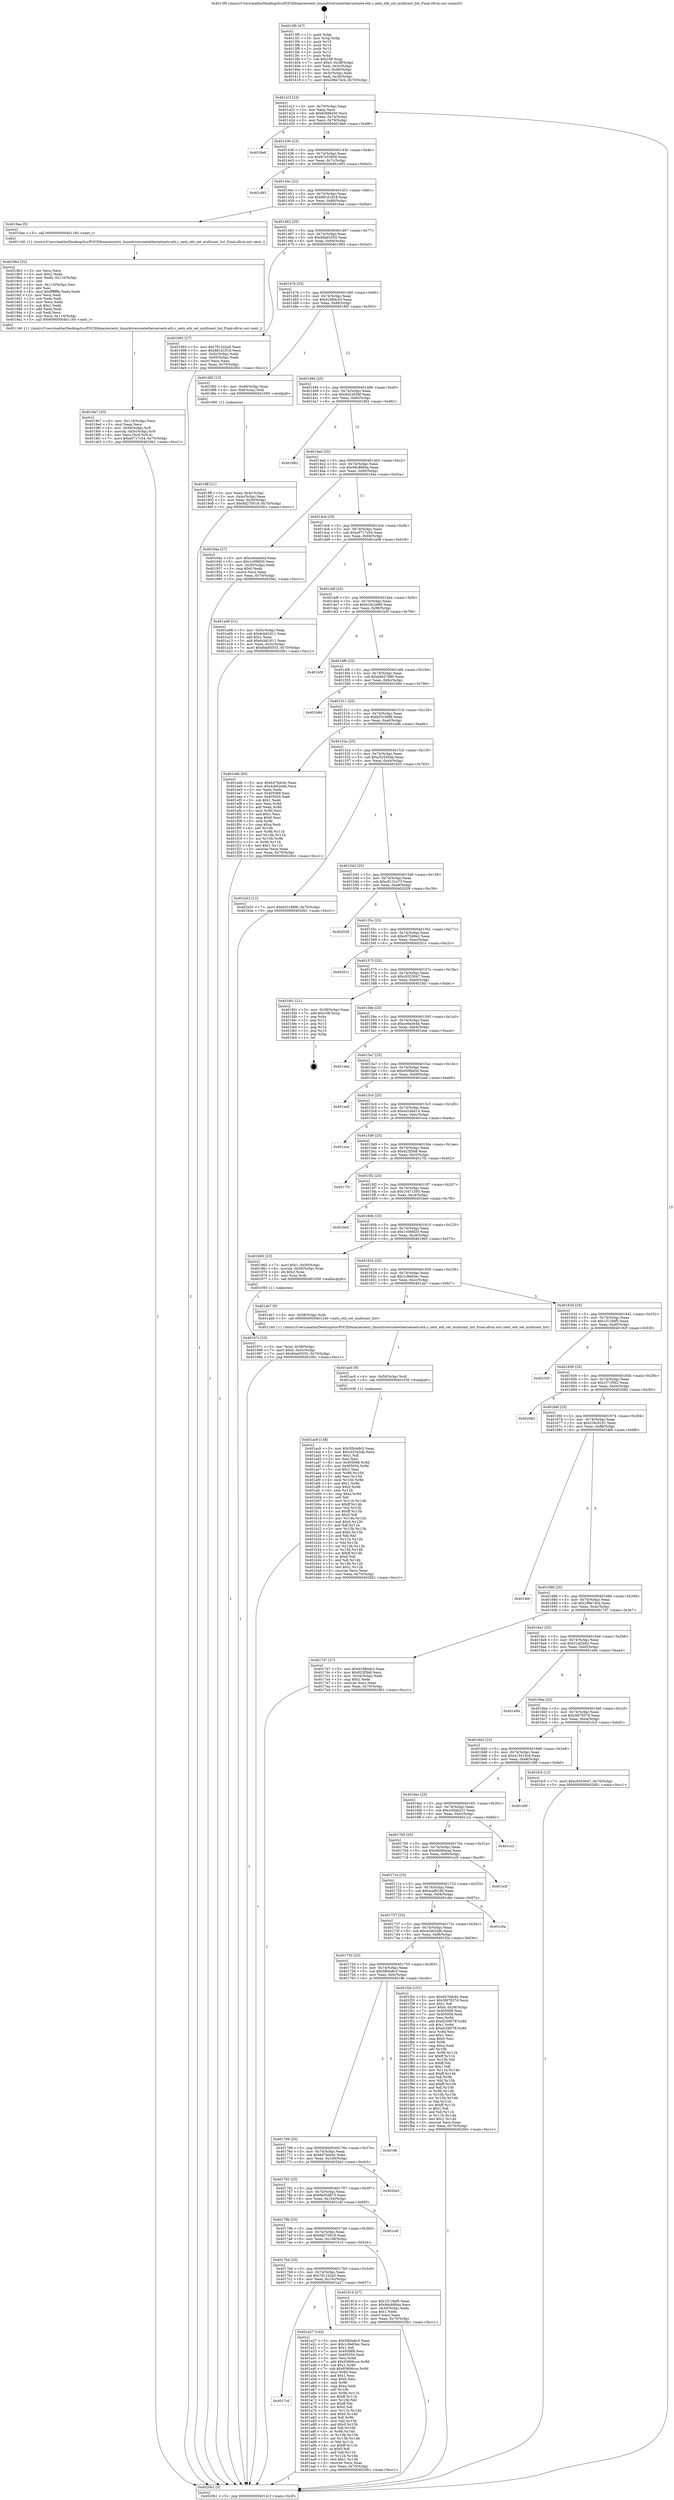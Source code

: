 digraph "0x4013f0" {
  label = "0x4013f0 (/mnt/c/Users/mathe/Desktop/tcc/POCII/binaries/extr_linuxdriversnetethernetnetx-eth.c_netx_eth_set_multicast_list_Final-ollvm.out::main(0))"
  labelloc = "t"
  node[shape=record]

  Entry [label="",width=0.3,height=0.3,shape=circle,fillcolor=black,style=filled]
  "0x40141f" [label="{
     0x40141f [23]\l
     | [instrs]\l
     &nbsp;&nbsp;0x40141f \<+3\>: mov -0x70(%rbp),%eax\l
     &nbsp;&nbsp;0x401422 \<+2\>: mov %eax,%ecx\l
     &nbsp;&nbsp;0x401424 \<+6\>: sub $0x83fd6e50,%ecx\l
     &nbsp;&nbsp;0x40142a \<+3\>: mov %eax,-0x74(%rbp)\l
     &nbsp;&nbsp;0x40142d \<+3\>: mov %ecx,-0x78(%rbp)\l
     &nbsp;&nbsp;0x401430 \<+6\>: je 00000000004018e6 \<main+0x4f6\>\l
  }"]
  "0x4018e6" [label="{
     0x4018e6\l
  }", style=dashed]
  "0x401436" [label="{
     0x401436 [22]\l
     | [instrs]\l
     &nbsp;&nbsp;0x401436 \<+5\>: jmp 000000000040143b \<main+0x4b\>\l
     &nbsp;&nbsp;0x40143b \<+3\>: mov -0x74(%rbp),%eax\l
     &nbsp;&nbsp;0x40143e \<+5\>: sub $0x87a55930,%eax\l
     &nbsp;&nbsp;0x401443 \<+3\>: mov %eax,-0x7c(%rbp)\l
     &nbsp;&nbsp;0x401446 \<+6\>: je 0000000000401d93 \<main+0x9a3\>\l
  }"]
  Exit [label="",width=0.3,height=0.3,shape=circle,fillcolor=black,style=filled,peripheries=2]
  "0x401d93" [label="{
     0x401d93\l
  }", style=dashed]
  "0x40144c" [label="{
     0x40144c [22]\l
     | [instrs]\l
     &nbsp;&nbsp;0x40144c \<+5\>: jmp 0000000000401451 \<main+0x61\>\l
     &nbsp;&nbsp;0x401451 \<+3\>: mov -0x74(%rbp),%eax\l
     &nbsp;&nbsp;0x401454 \<+5\>: sub $0x881d1918,%eax\l
     &nbsp;&nbsp;0x401459 \<+3\>: mov %eax,-0x80(%rbp)\l
     &nbsp;&nbsp;0x40145c \<+6\>: je 00000000004019ae \<main+0x5be\>\l
  }"]
  "0x401ac9" [label="{
     0x401ac9 [138]\l
     | [instrs]\l
     &nbsp;&nbsp;0x401ac9 \<+5\>: mov $0x5fb0a8c5,%eax\l
     &nbsp;&nbsp;0x401ace \<+5\>: mov $0xc02545da,%ecx\l
     &nbsp;&nbsp;0x401ad3 \<+2\>: mov $0x1,%dl\l
     &nbsp;&nbsp;0x401ad5 \<+2\>: xor %esi,%esi\l
     &nbsp;&nbsp;0x401ad7 \<+8\>: mov 0x405068,%r8d\l
     &nbsp;&nbsp;0x401adf \<+8\>: mov 0x405054,%r9d\l
     &nbsp;&nbsp;0x401ae7 \<+3\>: sub $0x1,%esi\l
     &nbsp;&nbsp;0x401aea \<+3\>: mov %r8d,%r10d\l
     &nbsp;&nbsp;0x401aed \<+3\>: add %esi,%r10d\l
     &nbsp;&nbsp;0x401af0 \<+4\>: imul %r10d,%r8d\l
     &nbsp;&nbsp;0x401af4 \<+4\>: and $0x1,%r8d\l
     &nbsp;&nbsp;0x401af8 \<+4\>: cmp $0x0,%r8d\l
     &nbsp;&nbsp;0x401afc \<+4\>: sete %r11b\l
     &nbsp;&nbsp;0x401b00 \<+4\>: cmp $0xa,%r9d\l
     &nbsp;&nbsp;0x401b04 \<+3\>: setl %bl\l
     &nbsp;&nbsp;0x401b07 \<+3\>: mov %r11b,%r14b\l
     &nbsp;&nbsp;0x401b0a \<+4\>: xor $0xff,%r14b\l
     &nbsp;&nbsp;0x401b0e \<+3\>: mov %bl,%r15b\l
     &nbsp;&nbsp;0x401b11 \<+4\>: xor $0xff,%r15b\l
     &nbsp;&nbsp;0x401b15 \<+3\>: xor $0x0,%dl\l
     &nbsp;&nbsp;0x401b18 \<+3\>: mov %r14b,%r12b\l
     &nbsp;&nbsp;0x401b1b \<+4\>: and $0x0,%r12b\l
     &nbsp;&nbsp;0x401b1f \<+3\>: and %dl,%r11b\l
     &nbsp;&nbsp;0x401b22 \<+3\>: mov %r15b,%r13b\l
     &nbsp;&nbsp;0x401b25 \<+4\>: and $0x0,%r13b\l
     &nbsp;&nbsp;0x401b29 \<+2\>: and %dl,%bl\l
     &nbsp;&nbsp;0x401b2b \<+3\>: or %r11b,%r12b\l
     &nbsp;&nbsp;0x401b2e \<+3\>: or %bl,%r13b\l
     &nbsp;&nbsp;0x401b31 \<+3\>: xor %r13b,%r12b\l
     &nbsp;&nbsp;0x401b34 \<+3\>: or %r15b,%r14b\l
     &nbsp;&nbsp;0x401b37 \<+4\>: xor $0xff,%r14b\l
     &nbsp;&nbsp;0x401b3b \<+3\>: or $0x0,%dl\l
     &nbsp;&nbsp;0x401b3e \<+3\>: and %dl,%r14b\l
     &nbsp;&nbsp;0x401b41 \<+3\>: or %r14b,%r12b\l
     &nbsp;&nbsp;0x401b44 \<+4\>: test $0x1,%r12b\l
     &nbsp;&nbsp;0x401b48 \<+3\>: cmovne %ecx,%eax\l
     &nbsp;&nbsp;0x401b4b \<+3\>: mov %eax,-0x70(%rbp)\l
     &nbsp;&nbsp;0x401b4e \<+5\>: jmp 00000000004020b1 \<main+0xcc1\>\l
  }"]
  "0x4019ae" [label="{
     0x4019ae [5]\l
     | [instrs]\l
     &nbsp;&nbsp;0x4019ae \<+5\>: call 0000000000401160 \<next_i\>\l
     | [calls]\l
     &nbsp;&nbsp;0x401160 \{1\} (/mnt/c/Users/mathe/Desktop/tcc/POCII/binaries/extr_linuxdriversnetethernetnetx-eth.c_netx_eth_set_multicast_list_Final-ollvm.out::next_i)\l
  }"]
  "0x401462" [label="{
     0x401462 [25]\l
     | [instrs]\l
     &nbsp;&nbsp;0x401462 \<+5\>: jmp 0000000000401467 \<main+0x77\>\l
     &nbsp;&nbsp;0x401467 \<+3\>: mov -0x74(%rbp),%eax\l
     &nbsp;&nbsp;0x40146a \<+5\>: sub $0x8da93555,%eax\l
     &nbsp;&nbsp;0x40146f \<+6\>: mov %eax,-0x84(%rbp)\l
     &nbsp;&nbsp;0x401475 \<+6\>: je 0000000000401993 \<main+0x5a3\>\l
  }"]
  "0x401ac0" [label="{
     0x401ac0 [9]\l
     | [instrs]\l
     &nbsp;&nbsp;0x401ac0 \<+4\>: mov -0x58(%rbp),%rdi\l
     &nbsp;&nbsp;0x401ac4 \<+5\>: call 0000000000401030 \<free@plt\>\l
     | [calls]\l
     &nbsp;&nbsp;0x401030 \{1\} (unknown)\l
  }"]
  "0x401993" [label="{
     0x401993 [27]\l
     | [instrs]\l
     &nbsp;&nbsp;0x401993 \<+5\>: mov $0x791242a5,%eax\l
     &nbsp;&nbsp;0x401998 \<+5\>: mov $0x881d1918,%ecx\l
     &nbsp;&nbsp;0x40199d \<+3\>: mov -0x5c(%rbp),%edx\l
     &nbsp;&nbsp;0x4019a0 \<+3\>: cmp -0x50(%rbp),%edx\l
     &nbsp;&nbsp;0x4019a3 \<+3\>: cmovl %ecx,%eax\l
     &nbsp;&nbsp;0x4019a6 \<+3\>: mov %eax,-0x70(%rbp)\l
     &nbsp;&nbsp;0x4019a9 \<+5\>: jmp 00000000004020b1 \<main+0xcc1\>\l
  }"]
  "0x40147b" [label="{
     0x40147b [25]\l
     | [instrs]\l
     &nbsp;&nbsp;0x40147b \<+5\>: jmp 0000000000401480 \<main+0x90\>\l
     &nbsp;&nbsp;0x401480 \<+3\>: mov -0x74(%rbp),%eax\l
     &nbsp;&nbsp;0x401483 \<+5\>: sub $0x9198dcb3,%eax\l
     &nbsp;&nbsp;0x401488 \<+6\>: mov %eax,-0x88(%rbp)\l
     &nbsp;&nbsp;0x40148e \<+6\>: je 00000000004018f2 \<main+0x502\>\l
  }"]
  "0x4017cd" [label="{
     0x4017cd\l
  }", style=dashed]
  "0x4018f2" [label="{
     0x4018f2 [13]\l
     | [instrs]\l
     &nbsp;&nbsp;0x4018f2 \<+4\>: mov -0x48(%rbp),%rax\l
     &nbsp;&nbsp;0x4018f6 \<+4\>: mov 0x8(%rax),%rdi\l
     &nbsp;&nbsp;0x4018fa \<+5\>: call 0000000000401060 \<atoi@plt\>\l
     | [calls]\l
     &nbsp;&nbsp;0x401060 \{1\} (unknown)\l
  }"]
  "0x401494" [label="{
     0x401494 [25]\l
     | [instrs]\l
     &nbsp;&nbsp;0x401494 \<+5\>: jmp 0000000000401499 \<main+0xa9\>\l
     &nbsp;&nbsp;0x401499 \<+3\>: mov -0x74(%rbp),%eax\l
     &nbsp;&nbsp;0x40149c \<+5\>: sub $0x9423938f,%eax\l
     &nbsp;&nbsp;0x4014a1 \<+6\>: mov %eax,-0x8c(%rbp)\l
     &nbsp;&nbsp;0x4014a7 \<+6\>: je 0000000000401882 \<main+0x492\>\l
  }"]
  "0x401a27" [label="{
     0x401a27 [144]\l
     | [instrs]\l
     &nbsp;&nbsp;0x401a27 \<+5\>: mov $0x5fb0a8c5,%eax\l
     &nbsp;&nbsp;0x401a2c \<+5\>: mov $0x1c9e83ec,%ecx\l
     &nbsp;&nbsp;0x401a31 \<+2\>: mov $0x1,%dl\l
     &nbsp;&nbsp;0x401a33 \<+7\>: mov 0x405068,%esi\l
     &nbsp;&nbsp;0x401a3a \<+7\>: mov 0x405054,%edi\l
     &nbsp;&nbsp;0x401a41 \<+3\>: mov %esi,%r8d\l
     &nbsp;&nbsp;0x401a44 \<+7\>: add $0x93806cce,%r8d\l
     &nbsp;&nbsp;0x401a4b \<+4\>: sub $0x1,%r8d\l
     &nbsp;&nbsp;0x401a4f \<+7\>: sub $0x93806cce,%r8d\l
     &nbsp;&nbsp;0x401a56 \<+4\>: imul %r8d,%esi\l
     &nbsp;&nbsp;0x401a5a \<+3\>: and $0x1,%esi\l
     &nbsp;&nbsp;0x401a5d \<+3\>: cmp $0x0,%esi\l
     &nbsp;&nbsp;0x401a60 \<+4\>: sete %r9b\l
     &nbsp;&nbsp;0x401a64 \<+3\>: cmp $0xa,%edi\l
     &nbsp;&nbsp;0x401a67 \<+4\>: setl %r10b\l
     &nbsp;&nbsp;0x401a6b \<+3\>: mov %r9b,%r11b\l
     &nbsp;&nbsp;0x401a6e \<+4\>: xor $0xff,%r11b\l
     &nbsp;&nbsp;0x401a72 \<+3\>: mov %r10b,%bl\l
     &nbsp;&nbsp;0x401a75 \<+3\>: xor $0xff,%bl\l
     &nbsp;&nbsp;0x401a78 \<+3\>: xor $0x0,%dl\l
     &nbsp;&nbsp;0x401a7b \<+3\>: mov %r11b,%r14b\l
     &nbsp;&nbsp;0x401a7e \<+4\>: and $0x0,%r14b\l
     &nbsp;&nbsp;0x401a82 \<+3\>: and %dl,%r9b\l
     &nbsp;&nbsp;0x401a85 \<+3\>: mov %bl,%r15b\l
     &nbsp;&nbsp;0x401a88 \<+4\>: and $0x0,%r15b\l
     &nbsp;&nbsp;0x401a8c \<+3\>: and %dl,%r10b\l
     &nbsp;&nbsp;0x401a8f \<+3\>: or %r9b,%r14b\l
     &nbsp;&nbsp;0x401a92 \<+3\>: or %r10b,%r15b\l
     &nbsp;&nbsp;0x401a95 \<+3\>: xor %r15b,%r14b\l
     &nbsp;&nbsp;0x401a98 \<+3\>: or %bl,%r11b\l
     &nbsp;&nbsp;0x401a9b \<+4\>: xor $0xff,%r11b\l
     &nbsp;&nbsp;0x401a9f \<+3\>: or $0x0,%dl\l
     &nbsp;&nbsp;0x401aa2 \<+3\>: and %dl,%r11b\l
     &nbsp;&nbsp;0x401aa5 \<+3\>: or %r11b,%r14b\l
     &nbsp;&nbsp;0x401aa8 \<+4\>: test $0x1,%r14b\l
     &nbsp;&nbsp;0x401aac \<+3\>: cmovne %ecx,%eax\l
     &nbsp;&nbsp;0x401aaf \<+3\>: mov %eax,-0x70(%rbp)\l
     &nbsp;&nbsp;0x401ab2 \<+5\>: jmp 00000000004020b1 \<main+0xcc1\>\l
  }"]
  "0x401882" [label="{
     0x401882\l
  }", style=dashed]
  "0x4014ad" [label="{
     0x4014ad [25]\l
     | [instrs]\l
     &nbsp;&nbsp;0x4014ad \<+5\>: jmp 00000000004014b2 \<main+0xc2\>\l
     &nbsp;&nbsp;0x4014b2 \<+3\>: mov -0x74(%rbp),%eax\l
     &nbsp;&nbsp;0x4014b5 \<+5\>: sub $0x9dc8894a,%eax\l
     &nbsp;&nbsp;0x4014ba \<+6\>: mov %eax,-0x90(%rbp)\l
     &nbsp;&nbsp;0x4014c0 \<+6\>: je 000000000040194a \<main+0x55a\>\l
  }"]
  "0x4019e7" [label="{
     0x4019e7 [33]\l
     | [instrs]\l
     &nbsp;&nbsp;0x4019e7 \<+6\>: mov -0x114(%rbp),%ecx\l
     &nbsp;&nbsp;0x4019ed \<+3\>: imul %eax,%ecx\l
     &nbsp;&nbsp;0x4019f0 \<+4\>: mov -0x58(%rbp),%r8\l
     &nbsp;&nbsp;0x4019f4 \<+4\>: movslq -0x5c(%rbp),%r9\l
     &nbsp;&nbsp;0x4019f8 \<+4\>: mov %ecx,(%r8,%r9,4)\l
     &nbsp;&nbsp;0x4019fc \<+7\>: movl $0xa0717c54,-0x70(%rbp)\l
     &nbsp;&nbsp;0x401a03 \<+5\>: jmp 00000000004020b1 \<main+0xcc1\>\l
  }"]
  "0x40194a" [label="{
     0x40194a [27]\l
     | [instrs]\l
     &nbsp;&nbsp;0x40194a \<+5\>: mov $0xce6ed44d,%eax\l
     &nbsp;&nbsp;0x40194f \<+5\>: mov $0x1c096f20,%ecx\l
     &nbsp;&nbsp;0x401954 \<+3\>: mov -0x30(%rbp),%edx\l
     &nbsp;&nbsp;0x401957 \<+3\>: cmp $0x0,%edx\l
     &nbsp;&nbsp;0x40195a \<+3\>: cmove %ecx,%eax\l
     &nbsp;&nbsp;0x40195d \<+3\>: mov %eax,-0x70(%rbp)\l
     &nbsp;&nbsp;0x401960 \<+5\>: jmp 00000000004020b1 \<main+0xcc1\>\l
  }"]
  "0x4014c6" [label="{
     0x4014c6 [25]\l
     | [instrs]\l
     &nbsp;&nbsp;0x4014c6 \<+5\>: jmp 00000000004014cb \<main+0xdb\>\l
     &nbsp;&nbsp;0x4014cb \<+3\>: mov -0x74(%rbp),%eax\l
     &nbsp;&nbsp;0x4014ce \<+5\>: sub $0xa0717c54,%eax\l
     &nbsp;&nbsp;0x4014d3 \<+6\>: mov %eax,-0x94(%rbp)\l
     &nbsp;&nbsp;0x4014d9 \<+6\>: je 0000000000401a08 \<main+0x618\>\l
  }"]
  "0x4019b3" [label="{
     0x4019b3 [52]\l
     | [instrs]\l
     &nbsp;&nbsp;0x4019b3 \<+2\>: xor %ecx,%ecx\l
     &nbsp;&nbsp;0x4019b5 \<+5\>: mov $0x2,%edx\l
     &nbsp;&nbsp;0x4019ba \<+6\>: mov %edx,-0x110(%rbp)\l
     &nbsp;&nbsp;0x4019c0 \<+1\>: cltd\l
     &nbsp;&nbsp;0x4019c1 \<+6\>: mov -0x110(%rbp),%esi\l
     &nbsp;&nbsp;0x4019c7 \<+2\>: idiv %esi\l
     &nbsp;&nbsp;0x4019c9 \<+6\>: imul $0xfffffffe,%edx,%edx\l
     &nbsp;&nbsp;0x4019cf \<+2\>: mov %ecx,%edi\l
     &nbsp;&nbsp;0x4019d1 \<+2\>: sub %edx,%edi\l
     &nbsp;&nbsp;0x4019d3 \<+2\>: mov %ecx,%edx\l
     &nbsp;&nbsp;0x4019d5 \<+3\>: sub $0x1,%edx\l
     &nbsp;&nbsp;0x4019d8 \<+2\>: add %edx,%edi\l
     &nbsp;&nbsp;0x4019da \<+2\>: sub %edi,%ecx\l
     &nbsp;&nbsp;0x4019dc \<+6\>: mov %ecx,-0x114(%rbp)\l
     &nbsp;&nbsp;0x4019e2 \<+5\>: call 0000000000401160 \<next_i\>\l
     | [calls]\l
     &nbsp;&nbsp;0x401160 \{1\} (/mnt/c/Users/mathe/Desktop/tcc/POCII/binaries/extr_linuxdriversnetethernetnetx-eth.c_netx_eth_set_multicast_list_Final-ollvm.out::next_i)\l
  }"]
  "0x401a08" [label="{
     0x401a08 [31]\l
     | [instrs]\l
     &nbsp;&nbsp;0x401a08 \<+3\>: mov -0x5c(%rbp),%eax\l
     &nbsp;&nbsp;0x401a0b \<+5\>: sub $0x6cbd1811,%eax\l
     &nbsp;&nbsp;0x401a10 \<+3\>: add $0x1,%eax\l
     &nbsp;&nbsp;0x401a13 \<+5\>: add $0x6cbd1811,%eax\l
     &nbsp;&nbsp;0x401a18 \<+3\>: mov %eax,-0x5c(%rbp)\l
     &nbsp;&nbsp;0x401a1b \<+7\>: movl $0x8da93555,-0x70(%rbp)\l
     &nbsp;&nbsp;0x401a22 \<+5\>: jmp 00000000004020b1 \<main+0xcc1\>\l
  }"]
  "0x4014df" [label="{
     0x4014df [25]\l
     | [instrs]\l
     &nbsp;&nbsp;0x4014df \<+5\>: jmp 00000000004014e4 \<main+0xf4\>\l
     &nbsp;&nbsp;0x4014e4 \<+3\>: mov -0x74(%rbp),%eax\l
     &nbsp;&nbsp;0x4014e7 \<+5\>: sub $0xb16c2689,%eax\l
     &nbsp;&nbsp;0x4014ec \<+6\>: mov %eax,-0x98(%rbp)\l
     &nbsp;&nbsp;0x4014f2 \<+6\>: je 0000000000401b5f \<main+0x76f\>\l
  }"]
  "0x40197c" [label="{
     0x40197c [23]\l
     | [instrs]\l
     &nbsp;&nbsp;0x40197c \<+4\>: mov %rax,-0x58(%rbp)\l
     &nbsp;&nbsp;0x401980 \<+7\>: movl $0x0,-0x5c(%rbp)\l
     &nbsp;&nbsp;0x401987 \<+7\>: movl $0x8da93555,-0x70(%rbp)\l
     &nbsp;&nbsp;0x40198e \<+5\>: jmp 00000000004020b1 \<main+0xcc1\>\l
  }"]
  "0x401b5f" [label="{
     0x401b5f\l
  }", style=dashed]
  "0x4014f8" [label="{
     0x4014f8 [25]\l
     | [instrs]\l
     &nbsp;&nbsp;0x4014f8 \<+5\>: jmp 00000000004014fd \<main+0x10d\>\l
     &nbsp;&nbsp;0x4014fd \<+3\>: mov -0x74(%rbp),%eax\l
     &nbsp;&nbsp;0x401500 \<+5\>: sub $0xb4637880,%eax\l
     &nbsp;&nbsp;0x401505 \<+6\>: mov %eax,-0x9c(%rbp)\l
     &nbsp;&nbsp;0x40150b \<+6\>: je 0000000000401b8d \<main+0x79d\>\l
  }"]
  "0x4017b4" [label="{
     0x4017b4 [25]\l
     | [instrs]\l
     &nbsp;&nbsp;0x4017b4 \<+5\>: jmp 00000000004017b9 \<main+0x3c9\>\l
     &nbsp;&nbsp;0x4017b9 \<+3\>: mov -0x74(%rbp),%eax\l
     &nbsp;&nbsp;0x4017bc \<+5\>: sub $0x791242a5,%eax\l
     &nbsp;&nbsp;0x4017c1 \<+6\>: mov %eax,-0x10c(%rbp)\l
     &nbsp;&nbsp;0x4017c7 \<+6\>: je 0000000000401a27 \<main+0x637\>\l
  }"]
  "0x401b8d" [label="{
     0x401b8d\l
  }", style=dashed]
  "0x401511" [label="{
     0x401511 [25]\l
     | [instrs]\l
     &nbsp;&nbsp;0x401511 \<+5\>: jmp 0000000000401516 \<main+0x126\>\l
     &nbsp;&nbsp;0x401516 \<+3\>: mov -0x74(%rbp),%eax\l
     &nbsp;&nbsp;0x401519 \<+5\>: sub $0xb53186f6,%eax\l
     &nbsp;&nbsp;0x40151e \<+6\>: mov %eax,-0xa0(%rbp)\l
     &nbsp;&nbsp;0x401524 \<+6\>: je 0000000000401edb \<main+0xaeb\>\l
  }"]
  "0x401914" [label="{
     0x401914 [27]\l
     | [instrs]\l
     &nbsp;&nbsp;0x401914 \<+5\>: mov $0x1f118ef5,%eax\l
     &nbsp;&nbsp;0x401919 \<+5\>: mov $0x9dc8894a,%ecx\l
     &nbsp;&nbsp;0x40191e \<+3\>: mov -0x30(%rbp),%edx\l
     &nbsp;&nbsp;0x401921 \<+3\>: cmp $0x1,%edx\l
     &nbsp;&nbsp;0x401924 \<+3\>: cmovl %ecx,%eax\l
     &nbsp;&nbsp;0x401927 \<+3\>: mov %eax,-0x70(%rbp)\l
     &nbsp;&nbsp;0x40192a \<+5\>: jmp 00000000004020b1 \<main+0xcc1\>\l
  }"]
  "0x401edb" [label="{
     0x401edb [83]\l
     | [instrs]\l
     &nbsp;&nbsp;0x401edb \<+5\>: mov $0x647bdc6c,%eax\l
     &nbsp;&nbsp;0x401ee0 \<+5\>: mov $0x4cb62d4b,%ecx\l
     &nbsp;&nbsp;0x401ee5 \<+2\>: xor %edx,%edx\l
     &nbsp;&nbsp;0x401ee7 \<+7\>: mov 0x405068,%esi\l
     &nbsp;&nbsp;0x401eee \<+7\>: mov 0x405054,%edi\l
     &nbsp;&nbsp;0x401ef5 \<+3\>: sub $0x1,%edx\l
     &nbsp;&nbsp;0x401ef8 \<+3\>: mov %esi,%r8d\l
     &nbsp;&nbsp;0x401efb \<+3\>: add %edx,%r8d\l
     &nbsp;&nbsp;0x401efe \<+4\>: imul %r8d,%esi\l
     &nbsp;&nbsp;0x401f02 \<+3\>: and $0x1,%esi\l
     &nbsp;&nbsp;0x401f05 \<+3\>: cmp $0x0,%esi\l
     &nbsp;&nbsp;0x401f08 \<+4\>: sete %r9b\l
     &nbsp;&nbsp;0x401f0c \<+3\>: cmp $0xa,%edi\l
     &nbsp;&nbsp;0x401f0f \<+4\>: setl %r10b\l
     &nbsp;&nbsp;0x401f13 \<+3\>: mov %r9b,%r11b\l
     &nbsp;&nbsp;0x401f16 \<+3\>: and %r10b,%r11b\l
     &nbsp;&nbsp;0x401f19 \<+3\>: xor %r10b,%r9b\l
     &nbsp;&nbsp;0x401f1c \<+3\>: or %r9b,%r11b\l
     &nbsp;&nbsp;0x401f1f \<+4\>: test $0x1,%r11b\l
     &nbsp;&nbsp;0x401f23 \<+3\>: cmovne %ecx,%eax\l
     &nbsp;&nbsp;0x401f26 \<+3\>: mov %eax,-0x70(%rbp)\l
     &nbsp;&nbsp;0x401f29 \<+5\>: jmp 00000000004020b1 \<main+0xcc1\>\l
  }"]
  "0x40152a" [label="{
     0x40152a [25]\l
     | [instrs]\l
     &nbsp;&nbsp;0x40152a \<+5\>: jmp 000000000040152f \<main+0x13f\>\l
     &nbsp;&nbsp;0x40152f \<+3\>: mov -0x74(%rbp),%eax\l
     &nbsp;&nbsp;0x401532 \<+5\>: sub $0xc02545da,%eax\l
     &nbsp;&nbsp;0x401537 \<+6\>: mov %eax,-0xa4(%rbp)\l
     &nbsp;&nbsp;0x40153d \<+6\>: je 0000000000401b53 \<main+0x763\>\l
  }"]
  "0x40179b" [label="{
     0x40179b [25]\l
     | [instrs]\l
     &nbsp;&nbsp;0x40179b \<+5\>: jmp 00000000004017a0 \<main+0x3b0\>\l
     &nbsp;&nbsp;0x4017a0 \<+3\>: mov -0x74(%rbp),%eax\l
     &nbsp;&nbsp;0x4017a3 \<+5\>: sub $0x6d270019,%eax\l
     &nbsp;&nbsp;0x4017a8 \<+6\>: mov %eax,-0x108(%rbp)\l
     &nbsp;&nbsp;0x4017ae \<+6\>: je 0000000000401914 \<main+0x524\>\l
  }"]
  "0x401b53" [label="{
     0x401b53 [12]\l
     | [instrs]\l
     &nbsp;&nbsp;0x401b53 \<+7\>: movl $0xb53186f6,-0x70(%rbp)\l
     &nbsp;&nbsp;0x401b5a \<+5\>: jmp 00000000004020b1 \<main+0xcc1\>\l
  }"]
  "0x401543" [label="{
     0x401543 [25]\l
     | [instrs]\l
     &nbsp;&nbsp;0x401543 \<+5\>: jmp 0000000000401548 \<main+0x158\>\l
     &nbsp;&nbsp;0x401548 \<+3\>: mov -0x74(%rbp),%eax\l
     &nbsp;&nbsp;0x40154b \<+5\>: sub $0xc6131e73,%eax\l
     &nbsp;&nbsp;0x401550 \<+6\>: mov %eax,-0xa8(%rbp)\l
     &nbsp;&nbsp;0x401556 \<+6\>: je 0000000000402028 \<main+0xc38\>\l
  }"]
  "0x401c4f" [label="{
     0x401c4f\l
  }", style=dashed]
  "0x402028" [label="{
     0x402028\l
  }", style=dashed]
  "0x40155c" [label="{
     0x40155c [25]\l
     | [instrs]\l
     &nbsp;&nbsp;0x40155c \<+5\>: jmp 0000000000401561 \<main+0x171\>\l
     &nbsp;&nbsp;0x401561 \<+3\>: mov -0x74(%rbp),%eax\l
     &nbsp;&nbsp;0x401564 \<+5\>: sub $0xc87049e2,%eax\l
     &nbsp;&nbsp;0x401569 \<+6\>: mov %eax,-0xac(%rbp)\l
     &nbsp;&nbsp;0x40156f \<+6\>: je 000000000040201c \<main+0xc2c\>\l
  }"]
  "0x401782" [label="{
     0x401782 [25]\l
     | [instrs]\l
     &nbsp;&nbsp;0x401782 \<+5\>: jmp 0000000000401787 \<main+0x397\>\l
     &nbsp;&nbsp;0x401787 \<+3\>: mov -0x74(%rbp),%eax\l
     &nbsp;&nbsp;0x40178a \<+5\>: sub $0x6b55d873,%eax\l
     &nbsp;&nbsp;0x40178f \<+6\>: mov %eax,-0x104(%rbp)\l
     &nbsp;&nbsp;0x401795 \<+6\>: je 0000000000401c4f \<main+0x85f\>\l
  }"]
  "0x40201c" [label="{
     0x40201c\l
  }", style=dashed]
  "0x401575" [label="{
     0x401575 [25]\l
     | [instrs]\l
     &nbsp;&nbsp;0x401575 \<+5\>: jmp 000000000040157a \<main+0x18a\>\l
     &nbsp;&nbsp;0x40157a \<+3\>: mov -0x74(%rbp),%eax\l
     &nbsp;&nbsp;0x40157d \<+5\>: sub $0xc9353047,%eax\l
     &nbsp;&nbsp;0x401582 \<+6\>: mov %eax,-0xb0(%rbp)\l
     &nbsp;&nbsp;0x401588 \<+6\>: je 0000000000401fd1 \<main+0xbe1\>\l
  }"]
  "0x4020a3" [label="{
     0x4020a3\l
  }", style=dashed]
  "0x401fd1" [label="{
     0x401fd1 [21]\l
     | [instrs]\l
     &nbsp;&nbsp;0x401fd1 \<+3\>: mov -0x38(%rbp),%eax\l
     &nbsp;&nbsp;0x401fd4 \<+7\>: add $0x108,%rsp\l
     &nbsp;&nbsp;0x401fdb \<+1\>: pop %rbx\l
     &nbsp;&nbsp;0x401fdc \<+2\>: pop %r12\l
     &nbsp;&nbsp;0x401fde \<+2\>: pop %r13\l
     &nbsp;&nbsp;0x401fe0 \<+2\>: pop %r14\l
     &nbsp;&nbsp;0x401fe2 \<+2\>: pop %r15\l
     &nbsp;&nbsp;0x401fe4 \<+1\>: pop %rbp\l
     &nbsp;&nbsp;0x401fe5 \<+1\>: ret\l
  }"]
  "0x40158e" [label="{
     0x40158e [25]\l
     | [instrs]\l
     &nbsp;&nbsp;0x40158e \<+5\>: jmp 0000000000401593 \<main+0x1a3\>\l
     &nbsp;&nbsp;0x401593 \<+3\>: mov -0x74(%rbp),%eax\l
     &nbsp;&nbsp;0x401596 \<+5\>: sub $0xce6ed44d,%eax\l
     &nbsp;&nbsp;0x40159b \<+6\>: mov %eax,-0xb4(%rbp)\l
     &nbsp;&nbsp;0x4015a1 \<+6\>: je 0000000000401ebe \<main+0xace\>\l
  }"]
  "0x401769" [label="{
     0x401769 [25]\l
     | [instrs]\l
     &nbsp;&nbsp;0x401769 \<+5\>: jmp 000000000040176e \<main+0x37e\>\l
     &nbsp;&nbsp;0x40176e \<+3\>: mov -0x74(%rbp),%eax\l
     &nbsp;&nbsp;0x401771 \<+5\>: sub $0x647bdc6c,%eax\l
     &nbsp;&nbsp;0x401776 \<+6\>: mov %eax,-0x100(%rbp)\l
     &nbsp;&nbsp;0x40177c \<+6\>: je 00000000004020a3 \<main+0xcb3\>\l
  }"]
  "0x401ebe" [label="{
     0x401ebe\l
  }", style=dashed]
  "0x4015a7" [label="{
     0x4015a7 [25]\l
     | [instrs]\l
     &nbsp;&nbsp;0x4015a7 \<+5\>: jmp 00000000004015ac \<main+0x1bc\>\l
     &nbsp;&nbsp;0x4015ac \<+3\>: mov -0x74(%rbp),%eax\l
     &nbsp;&nbsp;0x4015af \<+5\>: sub $0xd50fbd3d,%eax\l
     &nbsp;&nbsp;0x4015b4 \<+6\>: mov %eax,-0xb8(%rbp)\l
     &nbsp;&nbsp;0x4015ba \<+6\>: je 0000000000401ea0 \<main+0xab0\>\l
  }"]
  "0x401ffe" [label="{
     0x401ffe\l
  }", style=dashed]
  "0x401ea0" [label="{
     0x401ea0\l
  }", style=dashed]
  "0x4015c0" [label="{
     0x4015c0 [25]\l
     | [instrs]\l
     &nbsp;&nbsp;0x4015c0 \<+5\>: jmp 00000000004015c5 \<main+0x1d5\>\l
     &nbsp;&nbsp;0x4015c5 \<+3\>: mov -0x74(%rbp),%eax\l
     &nbsp;&nbsp;0x4015c8 \<+5\>: sub $0xed1eb414,%eax\l
     &nbsp;&nbsp;0x4015cd \<+6\>: mov %eax,-0xbc(%rbp)\l
     &nbsp;&nbsp;0x4015d3 \<+6\>: je 0000000000401eca \<main+0xada\>\l
  }"]
  "0x401750" [label="{
     0x401750 [25]\l
     | [instrs]\l
     &nbsp;&nbsp;0x401750 \<+5\>: jmp 0000000000401755 \<main+0x365\>\l
     &nbsp;&nbsp;0x401755 \<+3\>: mov -0x74(%rbp),%eax\l
     &nbsp;&nbsp;0x401758 \<+5\>: sub $0x5fb0a8c5,%eax\l
     &nbsp;&nbsp;0x40175d \<+6\>: mov %eax,-0xfc(%rbp)\l
     &nbsp;&nbsp;0x401763 \<+6\>: je 0000000000401ffe \<main+0xc0e\>\l
  }"]
  "0x401eca" [label="{
     0x401eca\l
  }", style=dashed]
  "0x4015d9" [label="{
     0x4015d9 [25]\l
     | [instrs]\l
     &nbsp;&nbsp;0x4015d9 \<+5\>: jmp 00000000004015de \<main+0x1ee\>\l
     &nbsp;&nbsp;0x4015de \<+3\>: mov -0x74(%rbp),%eax\l
     &nbsp;&nbsp;0x4015e1 \<+5\>: sub $0x823f3b8,%eax\l
     &nbsp;&nbsp;0x4015e6 \<+6\>: mov %eax,-0xc0(%rbp)\l
     &nbsp;&nbsp;0x4015ec \<+6\>: je 00000000004017f2 \<main+0x402\>\l
  }"]
  "0x401f2e" [label="{
     0x401f2e [151]\l
     | [instrs]\l
     &nbsp;&nbsp;0x401f2e \<+5\>: mov $0x647bdc6c,%eax\l
     &nbsp;&nbsp;0x401f33 \<+5\>: mov $0x3fd7837d,%ecx\l
     &nbsp;&nbsp;0x401f38 \<+2\>: mov $0x1,%dl\l
     &nbsp;&nbsp;0x401f3a \<+7\>: movl $0x0,-0x38(%rbp)\l
     &nbsp;&nbsp;0x401f41 \<+7\>: mov 0x405068,%esi\l
     &nbsp;&nbsp;0x401f48 \<+7\>: mov 0x405054,%edi\l
     &nbsp;&nbsp;0x401f4f \<+3\>: mov %esi,%r8d\l
     &nbsp;&nbsp;0x401f52 \<+7\>: add $0xd25807ff,%r8d\l
     &nbsp;&nbsp;0x401f59 \<+4\>: sub $0x1,%r8d\l
     &nbsp;&nbsp;0x401f5d \<+7\>: sub $0xd25807ff,%r8d\l
     &nbsp;&nbsp;0x401f64 \<+4\>: imul %r8d,%esi\l
     &nbsp;&nbsp;0x401f68 \<+3\>: and $0x1,%esi\l
     &nbsp;&nbsp;0x401f6b \<+3\>: cmp $0x0,%esi\l
     &nbsp;&nbsp;0x401f6e \<+4\>: sete %r9b\l
     &nbsp;&nbsp;0x401f72 \<+3\>: cmp $0xa,%edi\l
     &nbsp;&nbsp;0x401f75 \<+4\>: setl %r10b\l
     &nbsp;&nbsp;0x401f79 \<+3\>: mov %r9b,%r11b\l
     &nbsp;&nbsp;0x401f7c \<+4\>: xor $0xff,%r11b\l
     &nbsp;&nbsp;0x401f80 \<+3\>: mov %r10b,%bl\l
     &nbsp;&nbsp;0x401f83 \<+3\>: xor $0xff,%bl\l
     &nbsp;&nbsp;0x401f86 \<+3\>: xor $0x1,%dl\l
     &nbsp;&nbsp;0x401f89 \<+3\>: mov %r11b,%r14b\l
     &nbsp;&nbsp;0x401f8c \<+4\>: and $0xff,%r14b\l
     &nbsp;&nbsp;0x401f90 \<+3\>: and %dl,%r9b\l
     &nbsp;&nbsp;0x401f93 \<+3\>: mov %bl,%r15b\l
     &nbsp;&nbsp;0x401f96 \<+4\>: and $0xff,%r15b\l
     &nbsp;&nbsp;0x401f9a \<+3\>: and %dl,%r10b\l
     &nbsp;&nbsp;0x401f9d \<+3\>: or %r9b,%r14b\l
     &nbsp;&nbsp;0x401fa0 \<+3\>: or %r10b,%r15b\l
     &nbsp;&nbsp;0x401fa3 \<+3\>: xor %r15b,%r14b\l
     &nbsp;&nbsp;0x401fa6 \<+3\>: or %bl,%r11b\l
     &nbsp;&nbsp;0x401fa9 \<+4\>: xor $0xff,%r11b\l
     &nbsp;&nbsp;0x401fad \<+3\>: or $0x1,%dl\l
     &nbsp;&nbsp;0x401fb0 \<+3\>: and %dl,%r11b\l
     &nbsp;&nbsp;0x401fb3 \<+3\>: or %r11b,%r14b\l
     &nbsp;&nbsp;0x401fb6 \<+4\>: test $0x1,%r14b\l
     &nbsp;&nbsp;0x401fba \<+3\>: cmovne %ecx,%eax\l
     &nbsp;&nbsp;0x401fbd \<+3\>: mov %eax,-0x70(%rbp)\l
     &nbsp;&nbsp;0x401fc0 \<+5\>: jmp 00000000004020b1 \<main+0xcc1\>\l
  }"]
  "0x4017f2" [label="{
     0x4017f2\l
  }", style=dashed]
  "0x4015f2" [label="{
     0x4015f2 [25]\l
     | [instrs]\l
     &nbsp;&nbsp;0x4015f2 \<+5\>: jmp 00000000004015f7 \<main+0x207\>\l
     &nbsp;&nbsp;0x4015f7 \<+3\>: mov -0x74(%rbp),%eax\l
     &nbsp;&nbsp;0x4015fa \<+5\>: sub $0x10471593,%eax\l
     &nbsp;&nbsp;0x4015ff \<+6\>: mov %eax,-0xc4(%rbp)\l
     &nbsp;&nbsp;0x401605 \<+6\>: je 0000000000401be0 \<main+0x7f0\>\l
  }"]
  "0x401737" [label="{
     0x401737 [25]\l
     | [instrs]\l
     &nbsp;&nbsp;0x401737 \<+5\>: jmp 000000000040173c \<main+0x34c\>\l
     &nbsp;&nbsp;0x40173c \<+3\>: mov -0x74(%rbp),%eax\l
     &nbsp;&nbsp;0x40173f \<+5\>: sub $0x4cb62d4b,%eax\l
     &nbsp;&nbsp;0x401744 \<+6\>: mov %eax,-0xf8(%rbp)\l
     &nbsp;&nbsp;0x40174a \<+6\>: je 0000000000401f2e \<main+0xb3e\>\l
  }"]
  "0x401be0" [label="{
     0x401be0\l
  }", style=dashed]
  "0x40160b" [label="{
     0x40160b [25]\l
     | [instrs]\l
     &nbsp;&nbsp;0x40160b \<+5\>: jmp 0000000000401610 \<main+0x220\>\l
     &nbsp;&nbsp;0x401610 \<+3\>: mov -0x74(%rbp),%eax\l
     &nbsp;&nbsp;0x401613 \<+5\>: sub $0x1c096f20,%eax\l
     &nbsp;&nbsp;0x401618 \<+6\>: mov %eax,-0xc8(%rbp)\l
     &nbsp;&nbsp;0x40161e \<+6\>: je 0000000000401965 \<main+0x575\>\l
  }"]
  "0x401c6a" [label="{
     0x401c6a\l
  }", style=dashed]
  "0x401965" [label="{
     0x401965 [23]\l
     | [instrs]\l
     &nbsp;&nbsp;0x401965 \<+7\>: movl $0x1,-0x50(%rbp)\l
     &nbsp;&nbsp;0x40196c \<+4\>: movslq -0x50(%rbp),%rax\l
     &nbsp;&nbsp;0x401970 \<+4\>: shl $0x2,%rax\l
     &nbsp;&nbsp;0x401974 \<+3\>: mov %rax,%rdi\l
     &nbsp;&nbsp;0x401977 \<+5\>: call 0000000000401050 \<malloc@plt\>\l
     | [calls]\l
     &nbsp;&nbsp;0x401050 \{1\} (unknown)\l
  }"]
  "0x401624" [label="{
     0x401624 [25]\l
     | [instrs]\l
     &nbsp;&nbsp;0x401624 \<+5\>: jmp 0000000000401629 \<main+0x239\>\l
     &nbsp;&nbsp;0x401629 \<+3\>: mov -0x74(%rbp),%eax\l
     &nbsp;&nbsp;0x40162c \<+5\>: sub $0x1c9e83ec,%eax\l
     &nbsp;&nbsp;0x401631 \<+6\>: mov %eax,-0xcc(%rbp)\l
     &nbsp;&nbsp;0x401637 \<+6\>: je 0000000000401ab7 \<main+0x6c7\>\l
  }"]
  "0x40171e" [label="{
     0x40171e [25]\l
     | [instrs]\l
     &nbsp;&nbsp;0x40171e \<+5\>: jmp 0000000000401723 \<main+0x333\>\l
     &nbsp;&nbsp;0x401723 \<+3\>: mov -0x74(%rbp),%eax\l
     &nbsp;&nbsp;0x401726 \<+5\>: sub $0x4cafb160,%eax\l
     &nbsp;&nbsp;0x40172b \<+6\>: mov %eax,-0xf4(%rbp)\l
     &nbsp;&nbsp;0x401731 \<+6\>: je 0000000000401c6a \<main+0x87a\>\l
  }"]
  "0x401ab7" [label="{
     0x401ab7 [9]\l
     | [instrs]\l
     &nbsp;&nbsp;0x401ab7 \<+4\>: mov -0x58(%rbp),%rdi\l
     &nbsp;&nbsp;0x401abb \<+5\>: call 0000000000401240 \<netx_eth_set_multicast_list\>\l
     | [calls]\l
     &nbsp;&nbsp;0x401240 \{1\} (/mnt/c/Users/mathe/Desktop/tcc/POCII/binaries/extr_linuxdriversnetethernetnetx-eth.c_netx_eth_set_multicast_list_Final-ollvm.out::netx_eth_set_multicast_list)\l
  }"]
  "0x40163d" [label="{
     0x40163d [25]\l
     | [instrs]\l
     &nbsp;&nbsp;0x40163d \<+5\>: jmp 0000000000401642 \<main+0x252\>\l
     &nbsp;&nbsp;0x401642 \<+3\>: mov -0x74(%rbp),%eax\l
     &nbsp;&nbsp;0x401645 \<+5\>: sub $0x1f118ef5,%eax\l
     &nbsp;&nbsp;0x40164a \<+6\>: mov %eax,-0xd0(%rbp)\l
     &nbsp;&nbsp;0x401650 \<+6\>: je 000000000040192f \<main+0x53f\>\l
  }"]
  "0x401e2f" [label="{
     0x401e2f\l
  }", style=dashed]
  "0x40192f" [label="{
     0x40192f\l
  }", style=dashed]
  "0x401656" [label="{
     0x401656 [25]\l
     | [instrs]\l
     &nbsp;&nbsp;0x401656 \<+5\>: jmp 000000000040165b \<main+0x26b\>\l
     &nbsp;&nbsp;0x40165b \<+3\>: mov -0x74(%rbp),%eax\l
     &nbsp;&nbsp;0x40165e \<+5\>: sub $0x1f71f592,%eax\l
     &nbsp;&nbsp;0x401663 \<+6\>: mov %eax,-0xd4(%rbp)\l
     &nbsp;&nbsp;0x401669 \<+6\>: je 0000000000402082 \<main+0xc92\>\l
  }"]
  "0x401705" [label="{
     0x401705 [25]\l
     | [instrs]\l
     &nbsp;&nbsp;0x401705 \<+5\>: jmp 000000000040170a \<main+0x31a\>\l
     &nbsp;&nbsp;0x40170a \<+3\>: mov -0x74(%rbp),%eax\l
     &nbsp;&nbsp;0x40170d \<+5\>: sub $0x46080eaa,%eax\l
     &nbsp;&nbsp;0x401712 \<+6\>: mov %eax,-0xf0(%rbp)\l
     &nbsp;&nbsp;0x401718 \<+6\>: je 0000000000401e2f \<main+0xa3f\>\l
  }"]
  "0x402082" [label="{
     0x402082\l
  }", style=dashed]
  "0x40166f" [label="{
     0x40166f [25]\l
     | [instrs]\l
     &nbsp;&nbsp;0x40166f \<+5\>: jmp 0000000000401674 \<main+0x284\>\l
     &nbsp;&nbsp;0x401674 \<+3\>: mov -0x74(%rbp),%eax\l
     &nbsp;&nbsp;0x401677 \<+5\>: sub $0x234c9101,%eax\l
     &nbsp;&nbsp;0x40167c \<+6\>: mov %eax,-0xd8(%rbp)\l
     &nbsp;&nbsp;0x401682 \<+6\>: je 0000000000401fe6 \<main+0xbf6\>\l
  }"]
  "0x401cc2" [label="{
     0x401cc2\l
  }", style=dashed]
  "0x401fe6" [label="{
     0x401fe6\l
  }", style=dashed]
  "0x401688" [label="{
     0x401688 [25]\l
     | [instrs]\l
     &nbsp;&nbsp;0x401688 \<+5\>: jmp 000000000040168d \<main+0x29d\>\l
     &nbsp;&nbsp;0x40168d \<+3\>: mov -0x74(%rbp),%eax\l
     &nbsp;&nbsp;0x401690 \<+5\>: sub $0x298e74cb,%eax\l
     &nbsp;&nbsp;0x401695 \<+6\>: mov %eax,-0xdc(%rbp)\l
     &nbsp;&nbsp;0x40169b \<+6\>: je 00000000004017d7 \<main+0x3e7\>\l
  }"]
  "0x4016ec" [label="{
     0x4016ec [25]\l
     | [instrs]\l
     &nbsp;&nbsp;0x4016ec \<+5\>: jmp 00000000004016f1 \<main+0x301\>\l
     &nbsp;&nbsp;0x4016f1 \<+3\>: mov -0x74(%rbp),%eax\l
     &nbsp;&nbsp;0x4016f4 \<+5\>: sub $0x430ab231,%eax\l
     &nbsp;&nbsp;0x4016f9 \<+6\>: mov %eax,-0xec(%rbp)\l
     &nbsp;&nbsp;0x4016ff \<+6\>: je 0000000000401cc2 \<main+0x8d2\>\l
  }"]
  "0x4017d7" [label="{
     0x4017d7 [27]\l
     | [instrs]\l
     &nbsp;&nbsp;0x4017d7 \<+5\>: mov $0x9198dcb3,%eax\l
     &nbsp;&nbsp;0x4017dc \<+5\>: mov $0x823f3b8,%ecx\l
     &nbsp;&nbsp;0x4017e1 \<+3\>: mov -0x34(%rbp),%edx\l
     &nbsp;&nbsp;0x4017e4 \<+3\>: cmp $0x2,%edx\l
     &nbsp;&nbsp;0x4017e7 \<+3\>: cmovne %ecx,%eax\l
     &nbsp;&nbsp;0x4017ea \<+3\>: mov %eax,-0x70(%rbp)\l
     &nbsp;&nbsp;0x4017ed \<+5\>: jmp 00000000004020b1 \<main+0xcc1\>\l
  }"]
  "0x4016a1" [label="{
     0x4016a1 [25]\l
     | [instrs]\l
     &nbsp;&nbsp;0x4016a1 \<+5\>: jmp 00000000004016a6 \<main+0x2b6\>\l
     &nbsp;&nbsp;0x4016a6 \<+3\>: mov -0x74(%rbp),%eax\l
     &nbsp;&nbsp;0x4016a9 \<+5\>: sub $0x31af2b62,%eax\l
     &nbsp;&nbsp;0x4016ae \<+6\>: mov %eax,-0xe0(%rbp)\l
     &nbsp;&nbsp;0x4016b4 \<+6\>: je 0000000000401e94 \<main+0xaa4\>\l
  }"]
  "0x4020b1" [label="{
     0x4020b1 [5]\l
     | [instrs]\l
     &nbsp;&nbsp;0x4020b1 \<+5\>: jmp 000000000040141f \<main+0x2f\>\l
  }"]
  "0x4013f0" [label="{
     0x4013f0 [47]\l
     | [instrs]\l
     &nbsp;&nbsp;0x4013f0 \<+1\>: push %rbp\l
     &nbsp;&nbsp;0x4013f1 \<+3\>: mov %rsp,%rbp\l
     &nbsp;&nbsp;0x4013f4 \<+2\>: push %r15\l
     &nbsp;&nbsp;0x4013f6 \<+2\>: push %r14\l
     &nbsp;&nbsp;0x4013f8 \<+2\>: push %r13\l
     &nbsp;&nbsp;0x4013fa \<+2\>: push %r12\l
     &nbsp;&nbsp;0x4013fc \<+1\>: push %rbx\l
     &nbsp;&nbsp;0x4013fd \<+7\>: sub $0x108,%rsp\l
     &nbsp;&nbsp;0x401404 \<+7\>: movl $0x0,-0x38(%rbp)\l
     &nbsp;&nbsp;0x40140b \<+3\>: mov %edi,-0x3c(%rbp)\l
     &nbsp;&nbsp;0x40140e \<+4\>: mov %rsi,-0x48(%rbp)\l
     &nbsp;&nbsp;0x401412 \<+3\>: mov -0x3c(%rbp),%edi\l
     &nbsp;&nbsp;0x401415 \<+3\>: mov %edi,-0x34(%rbp)\l
     &nbsp;&nbsp;0x401418 \<+7\>: movl $0x298e74cb,-0x70(%rbp)\l
  }"]
  "0x4018ff" [label="{
     0x4018ff [21]\l
     | [instrs]\l
     &nbsp;&nbsp;0x4018ff \<+3\>: mov %eax,-0x4c(%rbp)\l
     &nbsp;&nbsp;0x401902 \<+3\>: mov -0x4c(%rbp),%eax\l
     &nbsp;&nbsp;0x401905 \<+3\>: mov %eax,-0x30(%rbp)\l
     &nbsp;&nbsp;0x401908 \<+7\>: movl $0x6d270019,-0x70(%rbp)\l
     &nbsp;&nbsp;0x40190f \<+5\>: jmp 00000000004020b1 \<main+0xcc1\>\l
  }"]
  "0x401d9f" [label="{
     0x401d9f\l
  }", style=dashed]
  "0x401e94" [label="{
     0x401e94\l
  }", style=dashed]
  "0x4016ba" [label="{
     0x4016ba [25]\l
     | [instrs]\l
     &nbsp;&nbsp;0x4016ba \<+5\>: jmp 00000000004016bf \<main+0x2cf\>\l
     &nbsp;&nbsp;0x4016bf \<+3\>: mov -0x74(%rbp),%eax\l
     &nbsp;&nbsp;0x4016c2 \<+5\>: sub $0x3fd7837d,%eax\l
     &nbsp;&nbsp;0x4016c7 \<+6\>: mov %eax,-0xe4(%rbp)\l
     &nbsp;&nbsp;0x4016cd \<+6\>: je 0000000000401fc5 \<main+0xbd5\>\l
  }"]
  "0x4016d3" [label="{
     0x4016d3 [25]\l
     | [instrs]\l
     &nbsp;&nbsp;0x4016d3 \<+5\>: jmp 00000000004016d8 \<main+0x2e8\>\l
     &nbsp;&nbsp;0x4016d8 \<+3\>: mov -0x74(%rbp),%eax\l
     &nbsp;&nbsp;0x4016db \<+5\>: sub $0x413418cd,%eax\l
     &nbsp;&nbsp;0x4016e0 \<+6\>: mov %eax,-0xe8(%rbp)\l
     &nbsp;&nbsp;0x4016e6 \<+6\>: je 0000000000401d9f \<main+0x9af\>\l
  }"]
  "0x401fc5" [label="{
     0x401fc5 [12]\l
     | [instrs]\l
     &nbsp;&nbsp;0x401fc5 \<+7\>: movl $0xc9353047,-0x70(%rbp)\l
     &nbsp;&nbsp;0x401fcc \<+5\>: jmp 00000000004020b1 \<main+0xcc1\>\l
  }"]
  Entry -> "0x4013f0" [label=" 1"]
  "0x40141f" -> "0x4018e6" [label=" 0"]
  "0x40141f" -> "0x401436" [label=" 16"]
  "0x401fd1" -> Exit [label=" 1"]
  "0x401436" -> "0x401d93" [label=" 0"]
  "0x401436" -> "0x40144c" [label=" 16"]
  "0x401fc5" -> "0x4020b1" [label=" 1"]
  "0x40144c" -> "0x4019ae" [label=" 1"]
  "0x40144c" -> "0x401462" [label=" 15"]
  "0x401f2e" -> "0x4020b1" [label=" 1"]
  "0x401462" -> "0x401993" [label=" 2"]
  "0x401462" -> "0x40147b" [label=" 13"]
  "0x401edb" -> "0x4020b1" [label=" 1"]
  "0x40147b" -> "0x4018f2" [label=" 1"]
  "0x40147b" -> "0x401494" [label=" 12"]
  "0x401b53" -> "0x4020b1" [label=" 1"]
  "0x401494" -> "0x401882" [label=" 0"]
  "0x401494" -> "0x4014ad" [label=" 12"]
  "0x401ac9" -> "0x4020b1" [label=" 1"]
  "0x4014ad" -> "0x40194a" [label=" 1"]
  "0x4014ad" -> "0x4014c6" [label=" 11"]
  "0x401ab7" -> "0x401ac0" [label=" 1"]
  "0x4014c6" -> "0x401a08" [label=" 1"]
  "0x4014c6" -> "0x4014df" [label=" 10"]
  "0x401a27" -> "0x4020b1" [label=" 1"]
  "0x4014df" -> "0x401b5f" [label=" 0"]
  "0x4014df" -> "0x4014f8" [label=" 10"]
  "0x4017b4" -> "0x4017cd" [label=" 0"]
  "0x4014f8" -> "0x401b8d" [label=" 0"]
  "0x4014f8" -> "0x401511" [label=" 10"]
  "0x4017b4" -> "0x401a27" [label=" 1"]
  "0x401511" -> "0x401edb" [label=" 1"]
  "0x401511" -> "0x40152a" [label=" 9"]
  "0x401ac0" -> "0x401ac9" [label=" 1"]
  "0x40152a" -> "0x401b53" [label=" 1"]
  "0x40152a" -> "0x401543" [label=" 8"]
  "0x4019e7" -> "0x4020b1" [label=" 1"]
  "0x401543" -> "0x402028" [label=" 0"]
  "0x401543" -> "0x40155c" [label=" 8"]
  "0x4019b3" -> "0x4019e7" [label=" 1"]
  "0x40155c" -> "0x40201c" [label=" 0"]
  "0x40155c" -> "0x401575" [label=" 8"]
  "0x401993" -> "0x4020b1" [label=" 2"]
  "0x401575" -> "0x401fd1" [label=" 1"]
  "0x401575" -> "0x40158e" [label=" 7"]
  "0x40197c" -> "0x4020b1" [label=" 1"]
  "0x40158e" -> "0x401ebe" [label=" 0"]
  "0x40158e" -> "0x4015a7" [label=" 7"]
  "0x40194a" -> "0x4020b1" [label=" 1"]
  "0x4015a7" -> "0x401ea0" [label=" 0"]
  "0x4015a7" -> "0x4015c0" [label=" 7"]
  "0x401914" -> "0x4020b1" [label=" 1"]
  "0x4015c0" -> "0x401eca" [label=" 0"]
  "0x4015c0" -> "0x4015d9" [label=" 7"]
  "0x40179b" -> "0x401914" [label=" 1"]
  "0x4015d9" -> "0x4017f2" [label=" 0"]
  "0x4015d9" -> "0x4015f2" [label=" 7"]
  "0x401a08" -> "0x4020b1" [label=" 1"]
  "0x4015f2" -> "0x401be0" [label=" 0"]
  "0x4015f2" -> "0x40160b" [label=" 7"]
  "0x401782" -> "0x401c4f" [label=" 0"]
  "0x40160b" -> "0x401965" [label=" 1"]
  "0x40160b" -> "0x401624" [label=" 6"]
  "0x4019ae" -> "0x4019b3" [label=" 1"]
  "0x401624" -> "0x401ab7" [label=" 1"]
  "0x401624" -> "0x40163d" [label=" 5"]
  "0x401769" -> "0x4020a3" [label=" 0"]
  "0x40163d" -> "0x40192f" [label=" 0"]
  "0x40163d" -> "0x401656" [label=" 5"]
  "0x401965" -> "0x40197c" [label=" 1"]
  "0x401656" -> "0x402082" [label=" 0"]
  "0x401656" -> "0x40166f" [label=" 5"]
  "0x401750" -> "0x401ffe" [label=" 0"]
  "0x40166f" -> "0x401fe6" [label=" 0"]
  "0x40166f" -> "0x401688" [label=" 5"]
  "0x40179b" -> "0x4017b4" [label=" 1"]
  "0x401688" -> "0x4017d7" [label=" 1"]
  "0x401688" -> "0x4016a1" [label=" 4"]
  "0x4017d7" -> "0x4020b1" [label=" 1"]
  "0x4013f0" -> "0x40141f" [label=" 1"]
  "0x4020b1" -> "0x40141f" [label=" 15"]
  "0x4018f2" -> "0x4018ff" [label=" 1"]
  "0x4018ff" -> "0x4020b1" [label=" 1"]
  "0x401737" -> "0x401f2e" [label=" 1"]
  "0x4016a1" -> "0x401e94" [label=" 0"]
  "0x4016a1" -> "0x4016ba" [label=" 4"]
  "0x401782" -> "0x40179b" [label=" 2"]
  "0x4016ba" -> "0x401fc5" [label=" 1"]
  "0x4016ba" -> "0x4016d3" [label=" 3"]
  "0x40171e" -> "0x401737" [label=" 3"]
  "0x4016d3" -> "0x401d9f" [label=" 0"]
  "0x4016d3" -> "0x4016ec" [label=" 3"]
  "0x401737" -> "0x401750" [label=" 2"]
  "0x4016ec" -> "0x401cc2" [label=" 0"]
  "0x4016ec" -> "0x401705" [label=" 3"]
  "0x401750" -> "0x401769" [label=" 2"]
  "0x401705" -> "0x401e2f" [label=" 0"]
  "0x401705" -> "0x40171e" [label=" 3"]
  "0x401769" -> "0x401782" [label=" 2"]
  "0x40171e" -> "0x401c6a" [label=" 0"]
}
